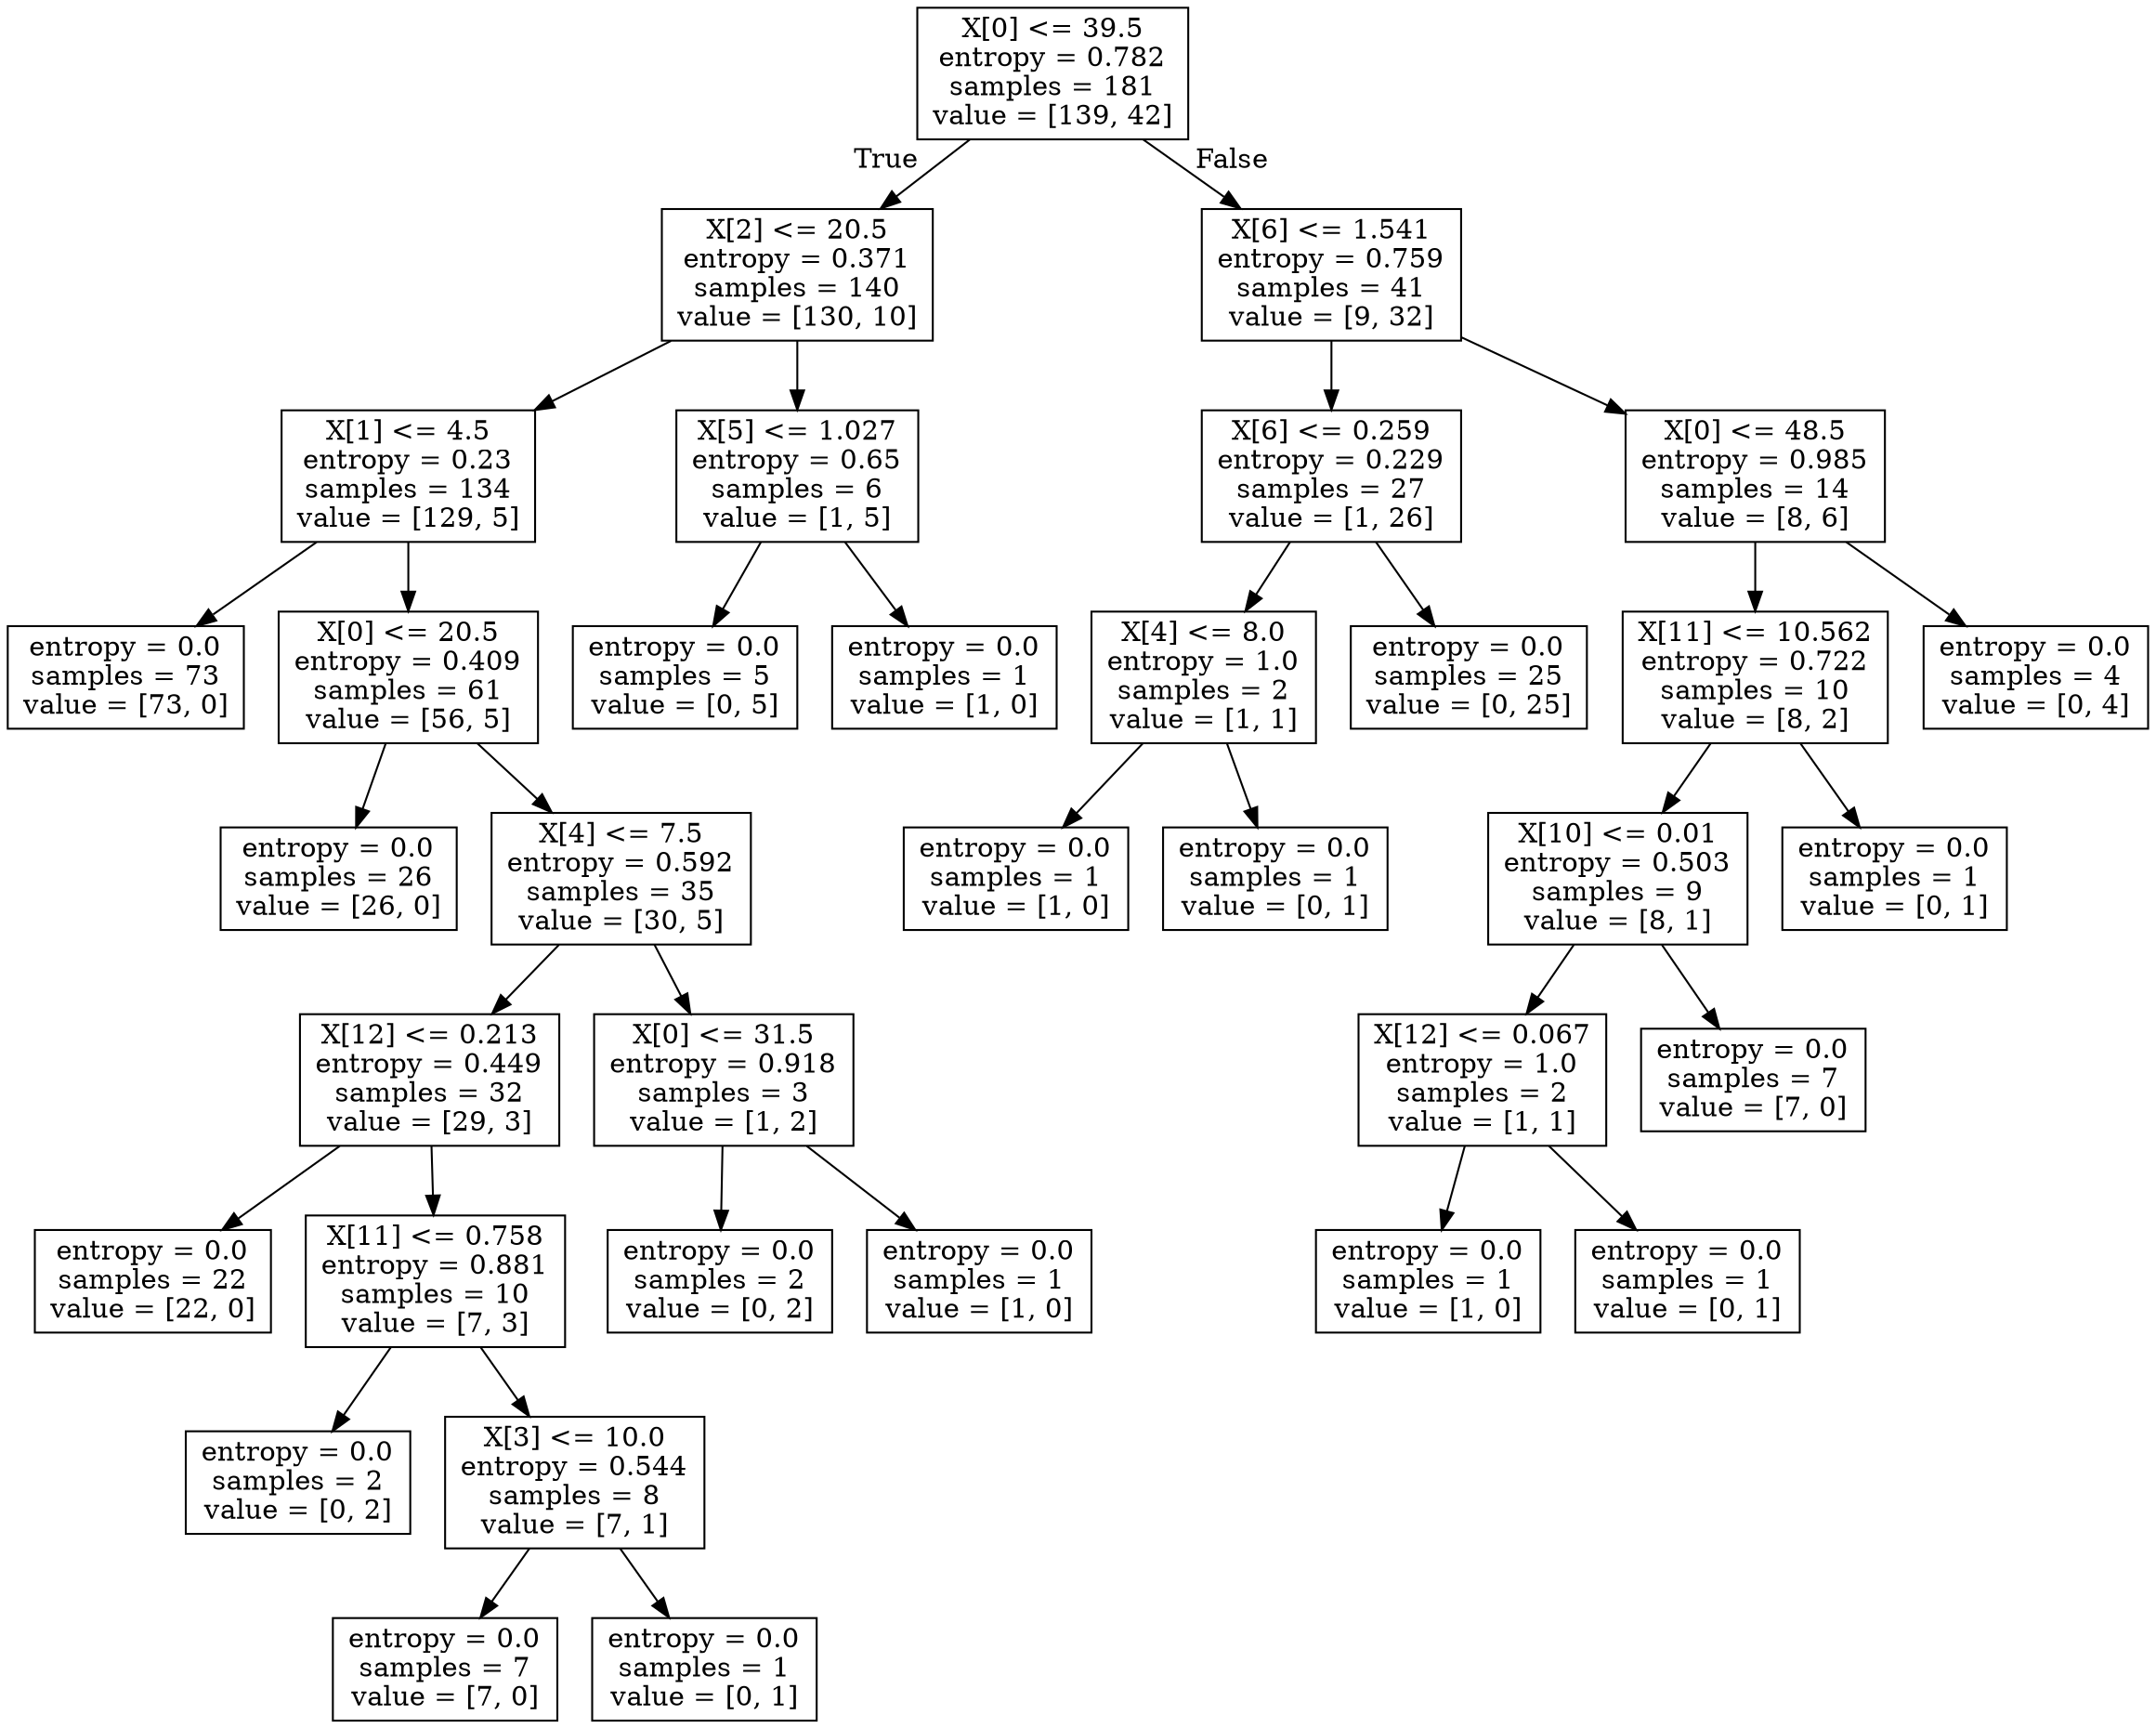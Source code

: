 digraph Tree {
node [shape=box] ;
0 [label="X[0] <= 39.5\nentropy = 0.782\nsamples = 181\nvalue = [139, 42]"] ;
1 [label="X[2] <= 20.5\nentropy = 0.371\nsamples = 140\nvalue = [130, 10]"] ;
0 -> 1 [labeldistance=2.5, labelangle=45, headlabel="True"] ;
2 [label="X[1] <= 4.5\nentropy = 0.23\nsamples = 134\nvalue = [129, 5]"] ;
1 -> 2 ;
3 [label="entropy = 0.0\nsamples = 73\nvalue = [73, 0]"] ;
2 -> 3 ;
4 [label="X[0] <= 20.5\nentropy = 0.409\nsamples = 61\nvalue = [56, 5]"] ;
2 -> 4 ;
5 [label="entropy = 0.0\nsamples = 26\nvalue = [26, 0]"] ;
4 -> 5 ;
6 [label="X[4] <= 7.5\nentropy = 0.592\nsamples = 35\nvalue = [30, 5]"] ;
4 -> 6 ;
7 [label="X[12] <= 0.213\nentropy = 0.449\nsamples = 32\nvalue = [29, 3]"] ;
6 -> 7 ;
8 [label="entropy = 0.0\nsamples = 22\nvalue = [22, 0]"] ;
7 -> 8 ;
9 [label="X[11] <= 0.758\nentropy = 0.881\nsamples = 10\nvalue = [7, 3]"] ;
7 -> 9 ;
10 [label="entropy = 0.0\nsamples = 2\nvalue = [0, 2]"] ;
9 -> 10 ;
11 [label="X[3] <= 10.0\nentropy = 0.544\nsamples = 8\nvalue = [7, 1]"] ;
9 -> 11 ;
12 [label="entropy = 0.0\nsamples = 7\nvalue = [7, 0]"] ;
11 -> 12 ;
13 [label="entropy = 0.0\nsamples = 1\nvalue = [0, 1]"] ;
11 -> 13 ;
14 [label="X[0] <= 31.5\nentropy = 0.918\nsamples = 3\nvalue = [1, 2]"] ;
6 -> 14 ;
15 [label="entropy = 0.0\nsamples = 2\nvalue = [0, 2]"] ;
14 -> 15 ;
16 [label="entropy = 0.0\nsamples = 1\nvalue = [1, 0]"] ;
14 -> 16 ;
17 [label="X[5] <= 1.027\nentropy = 0.65\nsamples = 6\nvalue = [1, 5]"] ;
1 -> 17 ;
18 [label="entropy = 0.0\nsamples = 5\nvalue = [0, 5]"] ;
17 -> 18 ;
19 [label="entropy = 0.0\nsamples = 1\nvalue = [1, 0]"] ;
17 -> 19 ;
20 [label="X[6] <= 1.541\nentropy = 0.759\nsamples = 41\nvalue = [9, 32]"] ;
0 -> 20 [labeldistance=2.5, labelangle=-45, headlabel="False"] ;
21 [label="X[6] <= 0.259\nentropy = 0.229\nsamples = 27\nvalue = [1, 26]"] ;
20 -> 21 ;
22 [label="X[4] <= 8.0\nentropy = 1.0\nsamples = 2\nvalue = [1, 1]"] ;
21 -> 22 ;
23 [label="entropy = 0.0\nsamples = 1\nvalue = [1, 0]"] ;
22 -> 23 ;
24 [label="entropy = 0.0\nsamples = 1\nvalue = [0, 1]"] ;
22 -> 24 ;
25 [label="entropy = 0.0\nsamples = 25\nvalue = [0, 25]"] ;
21 -> 25 ;
26 [label="X[0] <= 48.5\nentropy = 0.985\nsamples = 14\nvalue = [8, 6]"] ;
20 -> 26 ;
27 [label="X[11] <= 10.562\nentropy = 0.722\nsamples = 10\nvalue = [8, 2]"] ;
26 -> 27 ;
28 [label="X[10] <= 0.01\nentropy = 0.503\nsamples = 9\nvalue = [8, 1]"] ;
27 -> 28 ;
29 [label="X[12] <= 0.067\nentropy = 1.0\nsamples = 2\nvalue = [1, 1]"] ;
28 -> 29 ;
30 [label="entropy = 0.0\nsamples = 1\nvalue = [1, 0]"] ;
29 -> 30 ;
31 [label="entropy = 0.0\nsamples = 1\nvalue = [0, 1]"] ;
29 -> 31 ;
32 [label="entropy = 0.0\nsamples = 7\nvalue = [7, 0]"] ;
28 -> 32 ;
33 [label="entropy = 0.0\nsamples = 1\nvalue = [0, 1]"] ;
27 -> 33 ;
34 [label="entropy = 0.0\nsamples = 4\nvalue = [0, 4]"] ;
26 -> 34 ;
}